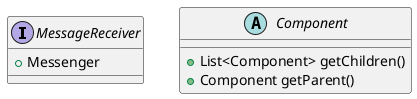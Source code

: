 @startuml
interface MessageReceiver {
    +Messenger 
}
abstract class Component {
    +List<Component> getChildren()
    +Component getParent()
}
@enduml

